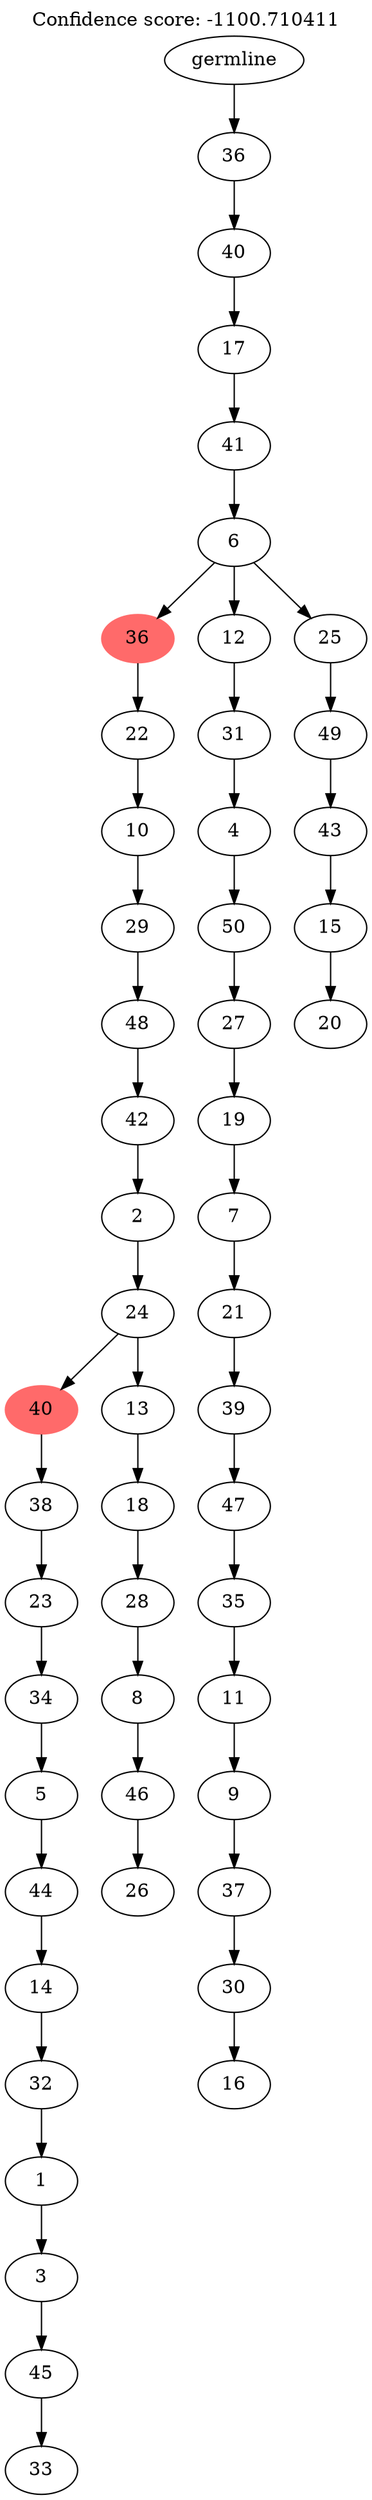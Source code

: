 digraph g {
	"51" -> "52";
	"52" [label="33"];
	"50" -> "51";
	"51" [label="45"];
	"49" -> "50";
	"50" [label="3"];
	"48" -> "49";
	"49" [label="1"];
	"47" -> "48";
	"48" [label="32"];
	"46" -> "47";
	"47" [label="14"];
	"45" -> "46";
	"46" [label="44"];
	"44" -> "45";
	"45" [label="5"];
	"43" -> "44";
	"44" [label="34"];
	"42" -> "43";
	"43" [label="23"];
	"41" -> "42";
	"42" [label="38"];
	"39" -> "40";
	"40" [label="26"];
	"38" -> "39";
	"39" [label="46"];
	"37" -> "38";
	"38" [label="8"];
	"36" -> "37";
	"37" [label="28"];
	"35" -> "36";
	"36" [label="18"];
	"34" -> "35";
	"35" [label="13"];
	"34" -> "41";
	"41" [color=indianred1, style=filled, label="40"];
	"33" -> "34";
	"34" [label="24"];
	"32" -> "33";
	"33" [label="2"];
	"31" -> "32";
	"32" [label="42"];
	"30" -> "31";
	"31" [label="48"];
	"29" -> "30";
	"30" [label="29"];
	"28" -> "29";
	"29" [label="10"];
	"27" -> "28";
	"28" [label="22"];
	"25" -> "26";
	"26" [label="16"];
	"24" -> "25";
	"25" [label="30"];
	"23" -> "24";
	"24" [label="37"];
	"22" -> "23";
	"23" [label="9"];
	"21" -> "22";
	"22" [label="11"];
	"20" -> "21";
	"21" [label="35"];
	"19" -> "20";
	"20" [label="47"];
	"18" -> "19";
	"19" [label="39"];
	"17" -> "18";
	"18" [label="21"];
	"16" -> "17";
	"17" [label="7"];
	"15" -> "16";
	"16" [label="19"];
	"14" -> "15";
	"15" [label="27"];
	"13" -> "14";
	"14" [label="50"];
	"12" -> "13";
	"13" [label="4"];
	"11" -> "12";
	"12" [label="31"];
	"9" -> "10";
	"10" [label="20"];
	"8" -> "9";
	"9" [label="15"];
	"7" -> "8";
	"8" [label="43"];
	"6" -> "7";
	"7" [label="49"];
	"5" -> "6";
	"6" [label="25"];
	"5" -> "11";
	"11" [label="12"];
	"5" -> "27";
	"27" [color=indianred1, style=filled, label="36"];
	"4" -> "5";
	"5" [label="6"];
	"3" -> "4";
	"4" [label="41"];
	"2" -> "3";
	"3" [label="17"];
	"1" -> "2";
	"2" [label="40"];
	"0" -> "1";
	"1" [label="36"];
	"0" [label="germline"];
	labelloc="t";
	label="Confidence score: -1100.710411";
}
